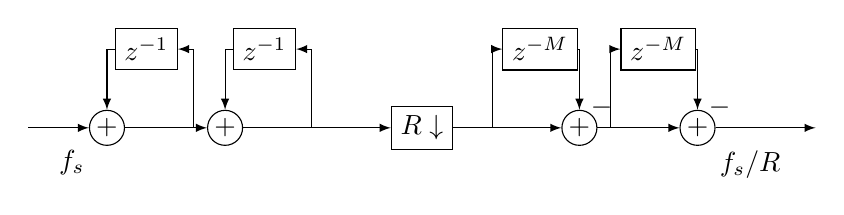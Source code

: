 %\tikzsetnextfilename{cicTopology}
% https://tex.stackexchange.com/a/183092/131649
\begin{tikzpicture}
    \coordinate (in)  at  (0,0);
    \coordinate (out) at (10,0);

    % branching coordinates
    \coordinate (b1) at (2.1,0); % delta: 1.5
    \coordinate (b2) at (3.6,0); % delta: 1.5
    \coordinate (b3) at (5.9,0); % delta: 1.8
    \coordinate (b4) at (7.4,0); % delta: 1.5

    % Delay elements
    \node[draw] (d1) at  (1.5,1) {$z^{-1}$};
    \node[draw] (d2) at  (3.0,1) {$z^{-1}$};
    \node[draw] (d3) at  (6.5,1) {$z^{-M}$};
    \node[draw] (d4) at  (8.0,1) {$z^{-M}$};

    % Downsampler
    \node[draw] (r1) at (5,0) {$R\downarrow$};

    % Adders
    \node[draw,circle, inner sep=0.3mm] (a1) at  (1.0,0) {$+$};
    \node[draw,circle, inner sep=0.3mm] (a2) at  (2.5,0) {$+$};
    \node[draw,circle, inner sep=0.3mm] (a3) at  (7.0,0) {$+$};
    \node[draw,circle, inner sep=0.3mm] (a4) at  (8.5,0) {$+$};

    % subtractors
    \node[above right=0.2ex] (s1) at (a3) {$-$};
    \node[above right=0.2ex] (s2) at (a4) {$-$};

    % Lines
    \draw[-latex] (in) -- (a1);
    \draw[-latex] (a4) -- (out);
    \draw[-latex] (b1) |- (d1);
    \draw[-latex] (b2) |- (d2);
    \draw[-latex] (a1) -- (a2);
    \draw[-latex] (a2) -- (r1);
    \draw[-latex] (r1) -- (a3);
    \draw[-latex] (a3) -- (a4);
    \draw[-latex] (d1) -| (a1);
    \draw[-latex] (d2) -| (a2);
    \draw[-latex] (b3) |- (d3);
    \draw[-latex] (b4) |- (d4);
    \draw[-latex] (d3) -| (a3);
    \draw[-latex] (d4) -| (a4);

    % Annotations
    \node[below left =1.5ex] at (a1) {$f_s$};
    \node[below right=1.5ex] at (a4) {$f_s/R$};
\end{tikzpicture}
